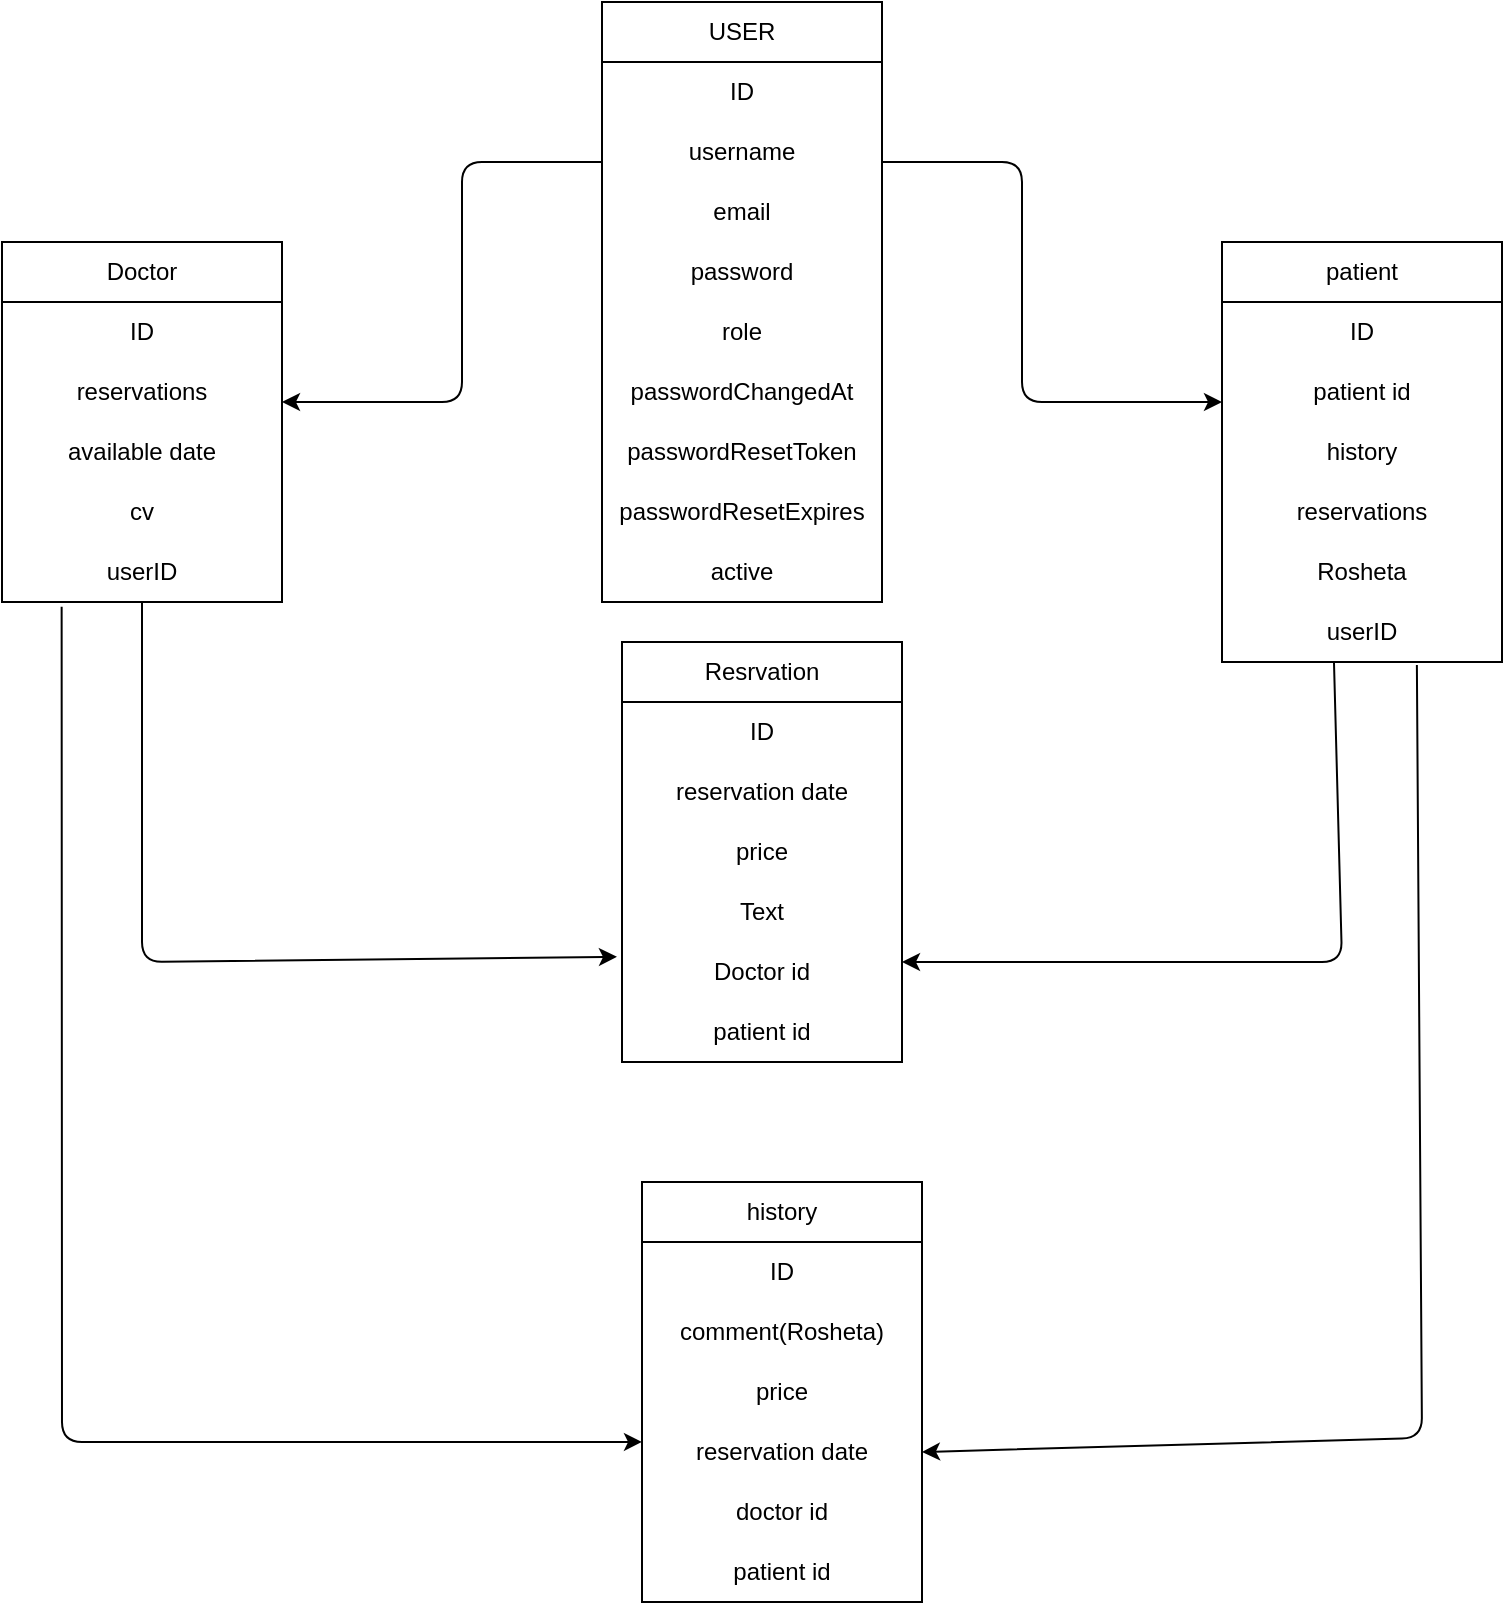 <mxfile>
    <diagram id="V7qGFslCtpMYBcDVIj99" name="Page-1">
        <mxGraphModel dx="904" dy="264" grid="1" gridSize="10" guides="1" tooltips="1" connect="1" arrows="1" fold="1" page="1" pageScale="1" pageWidth="850" pageHeight="1100" math="0" shadow="0">
            <root>
                <mxCell id="0"/>
                <mxCell id="1" parent="0"/>
                <mxCell id="128" value="Doctor" style="swimlane;fontStyle=0;childLayout=stackLayout;horizontal=1;startSize=30;horizontalStack=0;resizeParent=1;resizeParentMax=0;resizeLast=0;collapsible=1;marginBottom=0;whiteSpace=wrap;html=1;align=center;" parent="1" vertex="1">
                    <mxGeometry x="50" y="120" width="140" height="180" as="geometry"/>
                </mxCell>
                <mxCell id="129" value="ID" style="text;strokeColor=none;fillColor=none;align=center;verticalAlign=middle;spacingLeft=4;spacingRight=4;overflow=hidden;points=[[0,0.5],[1,0.5]];portConstraint=eastwest;rotatable=0;whiteSpace=wrap;html=1;" parent="128" vertex="1">
                    <mxGeometry y="30" width="140" height="30" as="geometry"/>
                </mxCell>
                <mxCell id="130" value="reservations" style="text;strokeColor=none;fillColor=none;align=center;verticalAlign=middle;spacingLeft=4;spacingRight=4;overflow=hidden;points=[[0,0.5],[1,0.5]];portConstraint=eastwest;rotatable=0;whiteSpace=wrap;html=1;" parent="128" vertex="1">
                    <mxGeometry y="60" width="140" height="30" as="geometry"/>
                </mxCell>
                <mxCell id="131" value="available date" style="text;strokeColor=none;fillColor=none;align=center;verticalAlign=middle;spacingLeft=4;spacingRight=4;overflow=hidden;points=[[0,0.5],[1,0.5]];portConstraint=eastwest;rotatable=0;whiteSpace=wrap;html=1;" parent="128" vertex="1">
                    <mxGeometry y="90" width="140" height="30" as="geometry"/>
                </mxCell>
                <mxCell id="172" value="cv" style="text;strokeColor=none;fillColor=none;align=center;verticalAlign=middle;spacingLeft=4;spacingRight=4;overflow=hidden;points=[[0,0.5],[1,0.5]];portConstraint=eastwest;rotatable=0;whiteSpace=wrap;html=1;" vertex="1" parent="128">
                    <mxGeometry y="120" width="140" height="30" as="geometry"/>
                </mxCell>
                <mxCell id="178" value="userID" style="text;strokeColor=none;fillColor=none;align=center;verticalAlign=middle;spacingLeft=4;spacingRight=4;overflow=hidden;points=[[0,0.5],[1,0.5]];portConstraint=eastwest;rotatable=0;whiteSpace=wrap;html=1;" vertex="1" parent="128">
                    <mxGeometry y="150" width="140" height="30" as="geometry"/>
                </mxCell>
                <mxCell id="175" value="" style="endArrow=classic;html=1;entryX=-0.018;entryY=0.247;entryDx=0;entryDy=0;entryPerimeter=0;" edge="1" parent="128" target="159">
                    <mxGeometry width="50" height="50" relative="1" as="geometry">
                        <mxPoint x="70" y="180" as="sourcePoint"/>
                        <mxPoint x="120" y="100" as="targetPoint"/>
                        <Array as="points">
                            <mxPoint x="70" y="360"/>
                        </Array>
                    </mxGeometry>
                </mxCell>
                <mxCell id="132" value="patient" style="swimlane;fontStyle=0;childLayout=stackLayout;horizontal=1;startSize=30;horizontalStack=0;resizeParent=1;resizeParentMax=0;resizeLast=0;collapsible=1;marginBottom=0;whiteSpace=wrap;html=1;align=center;" parent="1" vertex="1">
                    <mxGeometry x="660" y="120" width="140" height="210" as="geometry"/>
                </mxCell>
                <mxCell id="183" value="ID" style="text;strokeColor=none;fillColor=none;align=center;verticalAlign=middle;spacingLeft=4;spacingRight=4;overflow=hidden;points=[[0,0.5],[1,0.5]];portConstraint=eastwest;rotatable=0;whiteSpace=wrap;html=1;" vertex="1" parent="132">
                    <mxGeometry y="30" width="140" height="30" as="geometry"/>
                </mxCell>
                <mxCell id="133" value="&lt;span style=&quot;&quot;&gt;patient&amp;nbsp;&lt;/span&gt;id" style="text;strokeColor=none;fillColor=none;align=center;verticalAlign=middle;spacingLeft=4;spacingRight=4;overflow=hidden;points=[[0,0.5],[1,0.5]];portConstraint=eastwest;rotatable=0;whiteSpace=wrap;html=1;" parent="132" vertex="1">
                    <mxGeometry y="60" width="140" height="30" as="geometry"/>
                </mxCell>
                <mxCell id="134" value="history" style="text;strokeColor=none;fillColor=none;align=center;verticalAlign=middle;spacingLeft=4;spacingRight=4;overflow=hidden;points=[[0,0.5],[1,0.5]];portConstraint=eastwest;rotatable=0;whiteSpace=wrap;html=1;" parent="132" vertex="1">
                    <mxGeometry y="90" width="140" height="30" as="geometry"/>
                </mxCell>
                <mxCell id="135" value="reservations" style="text;strokeColor=none;fillColor=none;align=center;verticalAlign=middle;spacingLeft=4;spacingRight=4;overflow=hidden;points=[[0,0.5],[1,0.5]];portConstraint=eastwest;rotatable=0;whiteSpace=wrap;html=1;" parent="132" vertex="1">
                    <mxGeometry y="120" width="140" height="30" as="geometry"/>
                </mxCell>
                <mxCell id="136" value="Rosheta" style="text;html=1;strokeColor=none;fillColor=none;align=center;verticalAlign=middle;whiteSpace=wrap;rounded=0;" parent="132" vertex="1">
                    <mxGeometry y="150" width="140" height="30" as="geometry"/>
                </mxCell>
                <mxCell id="180" value="userID" style="text;html=1;strokeColor=none;fillColor=none;align=center;verticalAlign=middle;whiteSpace=wrap;rounded=0;" vertex="1" parent="132">
                    <mxGeometry y="180" width="140" height="30" as="geometry"/>
                </mxCell>
                <object label="USER" id="138">
                    <mxCell style="swimlane;fontStyle=0;childLayout=stackLayout;horizontal=1;startSize=30;horizontalStack=0;resizeParent=1;resizeParentMax=0;resizeLast=0;collapsible=1;marginBottom=0;whiteSpace=wrap;html=1;points=[[0,0,0,0,0],[0,0.25,0,0,0],[0,0.5,0,0,0],[0,0.75,0,0,0],[0,1,0,0,0],[0.25,0,0,0,0],[0.25,1,0,0,0],[0.5,0,0,0,0],[0.5,1,0,0,0],[0.75,0,0,0,0],[0.75,1,0,0,0],[1,0,0,0,0],[1,0.25,0,0,0],[1,0.5,0,0,0],[1,0.75,0,0,0],[1,1,0,0,0]];align=center;" parent="1" vertex="1">
                        <mxGeometry x="350" width="140" height="300" as="geometry"/>
                    </mxCell>
                </object>
                <mxCell id="182" value="ID" style="text;strokeColor=none;fillColor=none;align=center;verticalAlign=middle;spacingLeft=4;spacingRight=4;overflow=hidden;points=[[0,0.5],[1,0.5]];portConstraint=eastwest;rotatable=0;whiteSpace=wrap;html=1;" vertex="1" parent="138">
                    <mxGeometry y="30" width="140" height="30" as="geometry"/>
                </mxCell>
                <mxCell id="139" value="username" style="text;strokeColor=none;fillColor=none;align=center;verticalAlign=middle;spacingLeft=4;spacingRight=4;overflow=hidden;points=[[0,0.5],[1,0.5]];portConstraint=eastwest;rotatable=0;whiteSpace=wrap;html=1;" parent="138" vertex="1">
                    <mxGeometry y="60" width="140" height="30" as="geometry"/>
                </mxCell>
                <mxCell id="140" value="email" style="text;strokeColor=none;fillColor=none;align=center;verticalAlign=middle;spacingLeft=4;spacingRight=4;overflow=hidden;points=[[0,0.5],[1,0.5]];portConstraint=eastwest;rotatable=0;whiteSpace=wrap;html=1;" parent="138" vertex="1">
                    <mxGeometry y="90" width="140" height="30" as="geometry"/>
                </mxCell>
                <mxCell id="141" value="password" style="text;strokeColor=none;fillColor=none;align=center;verticalAlign=middle;spacingLeft=4;spacingRight=4;overflow=hidden;points=[[0,0.5],[1,0.5]];portConstraint=eastwest;rotatable=0;whiteSpace=wrap;html=1;" parent="138" vertex="1">
                    <mxGeometry y="120" width="140" height="30" as="geometry"/>
                </mxCell>
                <mxCell id="142" value="role" style="text;strokeColor=none;fillColor=none;align=center;verticalAlign=middle;spacingLeft=4;spacingRight=4;overflow=hidden;points=[[0,0.5],[1,0.5]];portConstraint=eastwest;rotatable=0;whiteSpace=wrap;html=1;" parent="138" vertex="1">
                    <mxGeometry y="150" width="140" height="30" as="geometry"/>
                </mxCell>
                <mxCell id="143" value="passwordChangedAt" style="text;strokeColor=none;fillColor=none;align=center;verticalAlign=middle;spacingLeft=4;spacingRight=4;overflow=hidden;points=[[0,0.5],[1,0.5]];portConstraint=eastwest;rotatable=0;whiteSpace=wrap;html=1;" parent="138" vertex="1">
                    <mxGeometry y="180" width="140" height="30" as="geometry"/>
                </mxCell>
                <mxCell id="144" value="passwordResetToken" style="text;strokeColor=none;fillColor=none;align=center;verticalAlign=middle;spacingLeft=4;spacingRight=4;overflow=hidden;points=[[0,0.5],[1,0.5]];portConstraint=eastwest;rotatable=0;whiteSpace=wrap;html=1;" parent="138" vertex="1">
                    <mxGeometry y="210" width="140" height="30" as="geometry"/>
                </mxCell>
                <mxCell id="145" value="passwordResetExpires" style="text;strokeColor=none;fillColor=none;align=center;verticalAlign=middle;spacingLeft=4;spacingRight=4;overflow=hidden;points=[[0,0.5],[1,0.5]];portConstraint=eastwest;rotatable=0;whiteSpace=wrap;html=1;" parent="138" vertex="1">
                    <mxGeometry y="240" width="140" height="30" as="geometry"/>
                </mxCell>
                <mxCell id="146" value="active" style="text;strokeColor=none;fillColor=none;align=center;verticalAlign=middle;spacingLeft=4;spacingRight=4;overflow=hidden;points=[[0,0.5],[1,0.5]];portConstraint=eastwest;rotatable=0;whiteSpace=wrap;html=1;" parent="138" vertex="1">
                    <mxGeometry y="270" width="140" height="30" as="geometry"/>
                </mxCell>
                <mxCell id="148" value="history" style="swimlane;fontStyle=0;childLayout=stackLayout;horizontal=1;startSize=30;horizontalStack=0;resizeParent=1;resizeParentMax=0;resizeLast=0;collapsible=1;marginBottom=0;whiteSpace=wrap;html=1;gradientColor=none;swimlaneFillColor=none;align=center;" parent="1" vertex="1">
                    <mxGeometry x="370" y="590" width="140" height="210" as="geometry"/>
                </mxCell>
                <mxCell id="149" value="ID" style="text;strokeColor=none;fillColor=none;align=center;verticalAlign=middle;spacingLeft=4;spacingRight=4;overflow=hidden;points=[[0,0.5],[1,0.5]];portConstraint=eastwest;rotatable=0;whiteSpace=wrap;html=1;" parent="148" vertex="1">
                    <mxGeometry y="30" width="140" height="30" as="geometry"/>
                </mxCell>
                <mxCell id="151" value="comment(Rosheta)" style="text;strokeColor=none;fillColor=none;align=center;verticalAlign=middle;spacingLeft=4;spacingRight=4;overflow=hidden;points=[[0,0.5],[1,0.5]];portConstraint=eastwest;rotatable=0;whiteSpace=wrap;html=1;" parent="148" vertex="1">
                    <mxGeometry y="60" width="140" height="30" as="geometry"/>
                </mxCell>
                <mxCell id="152" value="price" style="text;html=1;strokeColor=none;fillColor=none;align=center;verticalAlign=middle;whiteSpace=wrap;rounded=0;" parent="148" vertex="1">
                    <mxGeometry y="90" width="140" height="30" as="geometry"/>
                </mxCell>
                <mxCell id="153" value="reservation date" style="text;strokeColor=none;fillColor=none;align=center;verticalAlign=middle;spacingLeft=4;spacingRight=4;overflow=hidden;points=[[0,0.5],[1,0.5]];portConstraint=eastwest;rotatable=0;whiteSpace=wrap;html=1;" parent="148" vertex="1">
                    <mxGeometry y="120" width="140" height="30" as="geometry"/>
                </mxCell>
                <mxCell id="150" value="doctor id" style="text;strokeColor=none;fillColor=none;align=center;verticalAlign=middle;spacingLeft=4;spacingRight=4;overflow=hidden;points=[[0,0.5],[1,0.5]];portConstraint=eastwest;rotatable=0;whiteSpace=wrap;html=1;" parent="148" vertex="1">
                    <mxGeometry y="150" width="140" height="30" as="geometry"/>
                </mxCell>
                <mxCell id="184" value="patient id" style="text;strokeColor=none;fillColor=none;align=center;verticalAlign=middle;spacingLeft=4;spacingRight=4;overflow=hidden;points=[[0,0.5],[1,0.5]];portConstraint=eastwest;rotatable=0;whiteSpace=wrap;html=1;" vertex="1" parent="148">
                    <mxGeometry y="180" width="140" height="30" as="geometry"/>
                </mxCell>
                <mxCell id="156" value="Resrvation" style="swimlane;fontStyle=0;childLayout=stackLayout;horizontal=1;startSize=30;horizontalStack=0;resizeParent=1;resizeParentMax=0;resizeLast=0;collapsible=1;marginBottom=0;whiteSpace=wrap;html=1;align=center;" parent="1" vertex="1">
                    <mxGeometry x="360" y="320" width="140" height="210" as="geometry"/>
                </mxCell>
                <mxCell id="157" value="ID" style="text;html=1;strokeColor=none;fillColor=none;align=center;verticalAlign=middle;whiteSpace=wrap;rounded=0;" parent="156" vertex="1">
                    <mxGeometry y="30" width="140" height="30" as="geometry"/>
                </mxCell>
                <mxCell id="160" value="reservation date" style="text;strokeColor=none;fillColor=none;align=center;verticalAlign=middle;spacingLeft=4;spacingRight=4;overflow=hidden;points=[[0,0.5],[1,0.5]];portConstraint=eastwest;rotatable=0;whiteSpace=wrap;html=1;" parent="156" vertex="1">
                    <mxGeometry y="60" width="140" height="30" as="geometry"/>
                </mxCell>
                <mxCell id="161" value="price" style="text;strokeColor=none;fillColor=none;align=center;verticalAlign=middle;spacingLeft=4;spacingRight=4;overflow=hidden;points=[[0,0.5],[1,0.5]];portConstraint=eastwest;rotatable=0;whiteSpace=wrap;html=1;" parent="156" vertex="1">
                    <mxGeometry y="90" width="140" height="30" as="geometry"/>
                </mxCell>
                <mxCell id="162" value="Text" style="text;html=1;strokeColor=none;fillColor=none;align=center;verticalAlign=middle;whiteSpace=wrap;rounded=0;" parent="156" vertex="1">
                    <mxGeometry y="120" width="140" height="30" as="geometry"/>
                </mxCell>
                <mxCell id="159" value="Doctor id" style="text;strokeColor=none;fillColor=none;align=center;verticalAlign=middle;spacingLeft=4;spacingRight=4;overflow=hidden;points=[[0,0.5],[1,0.5]];portConstraint=eastwest;rotatable=0;whiteSpace=wrap;html=1;" parent="156" vertex="1">
                    <mxGeometry y="150" width="140" height="30" as="geometry"/>
                </mxCell>
                <mxCell id="158" value="&lt;span style=&quot;&quot;&gt;patient&amp;nbsp;&lt;/span&gt;id" style="text;strokeColor=none;fillColor=none;align=center;verticalAlign=middle;spacingLeft=4;spacingRight=4;overflow=hidden;points=[[0,0.5],[1,0.5]];portConstraint=eastwest;rotatable=0;whiteSpace=wrap;html=1;" parent="156" vertex="1">
                    <mxGeometry y="180" width="140" height="30" as="geometry"/>
                </mxCell>
                <mxCell id="170" value="" style="endArrow=classic;html=1;" edge="1" parent="1">
                    <mxGeometry width="50" height="50" relative="1" as="geometry">
                        <mxPoint x="490" y="80" as="sourcePoint"/>
                        <mxPoint x="660" y="200" as="targetPoint"/>
                        <Array as="points">
                            <mxPoint x="560" y="80"/>
                            <mxPoint x="560" y="200"/>
                        </Array>
                    </mxGeometry>
                </mxCell>
                <mxCell id="171" value="" style="endArrow=classic;html=1;" edge="1" parent="1">
                    <mxGeometry width="50" height="50" relative="1" as="geometry">
                        <mxPoint x="350" y="80" as="sourcePoint"/>
                        <mxPoint x="190" y="200" as="targetPoint"/>
                        <Array as="points">
                            <mxPoint x="280" y="80"/>
                            <mxPoint x="280" y="200"/>
                        </Array>
                    </mxGeometry>
                </mxCell>
                <mxCell id="174" value="" style="endArrow=classic;html=1;exitX=0.4;exitY=1.016;exitDx=0;exitDy=0;exitPerimeter=0;" edge="1" parent="1" source="180">
                    <mxGeometry width="50" height="50" relative="1" as="geometry">
                        <mxPoint x="720" y="270" as="sourcePoint"/>
                        <mxPoint x="500" y="480" as="targetPoint"/>
                        <Array as="points">
                            <mxPoint x="720" y="480"/>
                        </Array>
                    </mxGeometry>
                </mxCell>
                <mxCell id="177" value="" style="endArrow=classic;html=1;exitX=0.696;exitY=1.051;exitDx=0;exitDy=0;entryX=1;entryY=0.5;entryDx=0;entryDy=0;exitPerimeter=0;" edge="1" parent="1" source="180" target="153">
                    <mxGeometry width="50" height="50" relative="1" as="geometry">
                        <mxPoint x="710" y="500" as="sourcePoint"/>
                        <mxPoint x="760" y="720" as="targetPoint"/>
                        <Array as="points">
                            <mxPoint x="760" y="718"/>
                        </Array>
                    </mxGeometry>
                </mxCell>
                <mxCell id="176" value="" style="endArrow=classic;html=1;entryX=0;entryY=0.333;entryDx=0;entryDy=0;exitX=0.213;exitY=1.078;exitDx=0;exitDy=0;exitPerimeter=0;entryPerimeter=0;" edge="1" parent="1" source="178" target="153">
                    <mxGeometry width="50" height="50" relative="1" as="geometry">
                        <mxPoint x="80" y="310" as="sourcePoint"/>
                        <mxPoint x="130" y="220" as="targetPoint"/>
                        <Array as="points">
                            <mxPoint x="80" y="720"/>
                        </Array>
                    </mxGeometry>
                </mxCell>
            </root>
        </mxGraphModel>
    </diagram>
</mxfile>